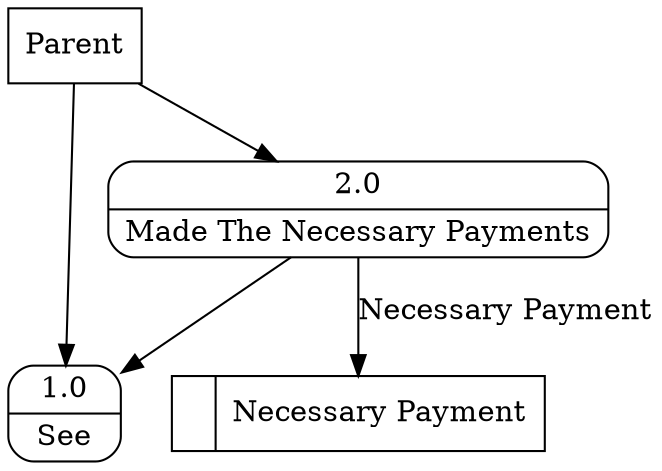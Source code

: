 digraph dfd2{ 
node[shape=record]
200 [label="<f0>  |<f1> Necessary Payment " ];
201 [label="Parent" shape=box];
202 [label="{<f0> 1.0|<f1> See }" shape=Mrecord];
203 [label="{<f0> 2.0|<f1> Made The Necessary Payments }" shape=Mrecord];
201 -> 202
201 -> 203
203 -> 202
203 -> 200 [label="Necessary Payment"]
}